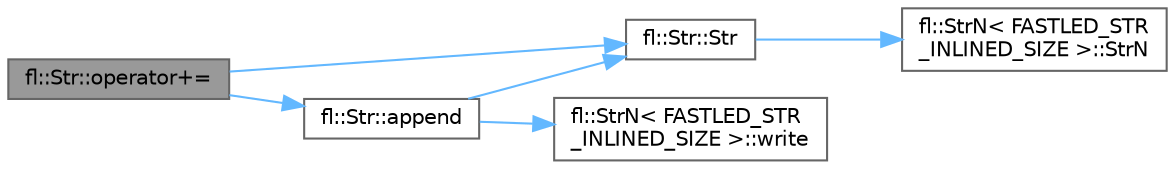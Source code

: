 digraph "fl::Str::operator+="
{
 // INTERACTIVE_SVG=YES
 // LATEX_PDF_SIZE
  bgcolor="transparent";
  edge [fontname=Helvetica,fontsize=10,labelfontname=Helvetica,labelfontsize=10];
  node [fontname=Helvetica,fontsize=10,shape=box,height=0.2,width=0.4];
  rankdir="LR";
  Node1 [id="Node000001",label="fl::Str::operator+=",height=0.2,width=0.4,color="gray40", fillcolor="grey60", style="filled", fontcolor="black",tooltip=" "];
  Node1 -> Node2 [id="edge1_Node000001_Node000002",color="steelblue1",style="solid",tooltip=" "];
  Node2 [id="Node000002",label="fl::Str::Str",height=0.2,width=0.4,color="grey40", fillcolor="white", style="filled",URL="$d2/d24/classfl_1_1_str_add9a817220bd29c8335d04d8c466cf04.html#add9a817220bd29c8335d04d8c466cf04",tooltip=" "];
  Node2 -> Node3 [id="edge2_Node000002_Node000003",color="steelblue1",style="solid",tooltip=" "];
  Node3 [id="Node000003",label="fl::StrN\< FASTLED_STR\l_INLINED_SIZE \>::StrN",height=0.2,width=0.4,color="grey40", fillcolor="white", style="filled",URL="$dc/d96/classfl_1_1_str_n_ae1303fb18c4230406d75f3649da8711d.html#ae1303fb18c4230406d75f3649da8711d",tooltip=" "];
  Node1 -> Node4 [id="edge3_Node000001_Node000004",color="steelblue1",style="solid",tooltip=" "];
  Node4 [id="Node000004",label="fl::Str::append",height=0.2,width=0.4,color="grey40", fillcolor="white", style="filled",URL="$d2/d24/classfl_1_1_str_a6d0c70299b2bd0c61da99ad9cecea0f1.html#a6d0c70299b2bd0c61da99ad9cecea0f1",tooltip=" "];
  Node4 -> Node2 [id="edge4_Node000004_Node000002",color="steelblue1",style="solid",tooltip=" "];
  Node4 -> Node5 [id="edge5_Node000004_Node000005",color="steelblue1",style="solid",tooltip=" "];
  Node5 [id="Node000005",label="fl::StrN\< FASTLED_STR\l_INLINED_SIZE \>::write",height=0.2,width=0.4,color="grey40", fillcolor="white", style="filled",URL="$dc/d96/classfl_1_1_str_n_a270fb921e74601bc45cc8513e8a075f7.html#a270fb921e74601bc45cc8513e8a075f7",tooltip=" "];
}
